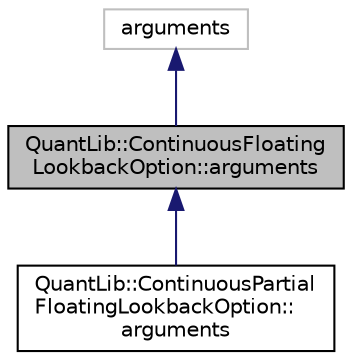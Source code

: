 digraph "QuantLib::ContinuousFloatingLookbackOption::arguments"
{
  edge [fontname="Helvetica",fontsize="10",labelfontname="Helvetica",labelfontsize="10"];
  node [fontname="Helvetica",fontsize="10",shape=record];
  Node1 [label="QuantLib::ContinuousFloating\lLookbackOption::arguments",height=0.2,width=0.4,color="black", fillcolor="grey75", style="filled", fontcolor="black"];
  Node2 -> Node1 [dir="back",color="midnightblue",fontsize="10",style="solid"];
  Node2 [label="arguments",height=0.2,width=0.4,color="grey75", fillcolor="white", style="filled"];
  Node1 -> Node3 [dir="back",color="midnightblue",fontsize="10",style="solid"];
  Node3 [label="QuantLib::ContinuousPartial\lFloatingLookbackOption::\larguments",height=0.2,width=0.4,color="black", fillcolor="white", style="filled",URL="$class_quant_lib_1_1_continuous_partial_floating_lookback_option_1_1arguments.html",tooltip="Arguments for continuous partial floating lookback option calculation "];
}
